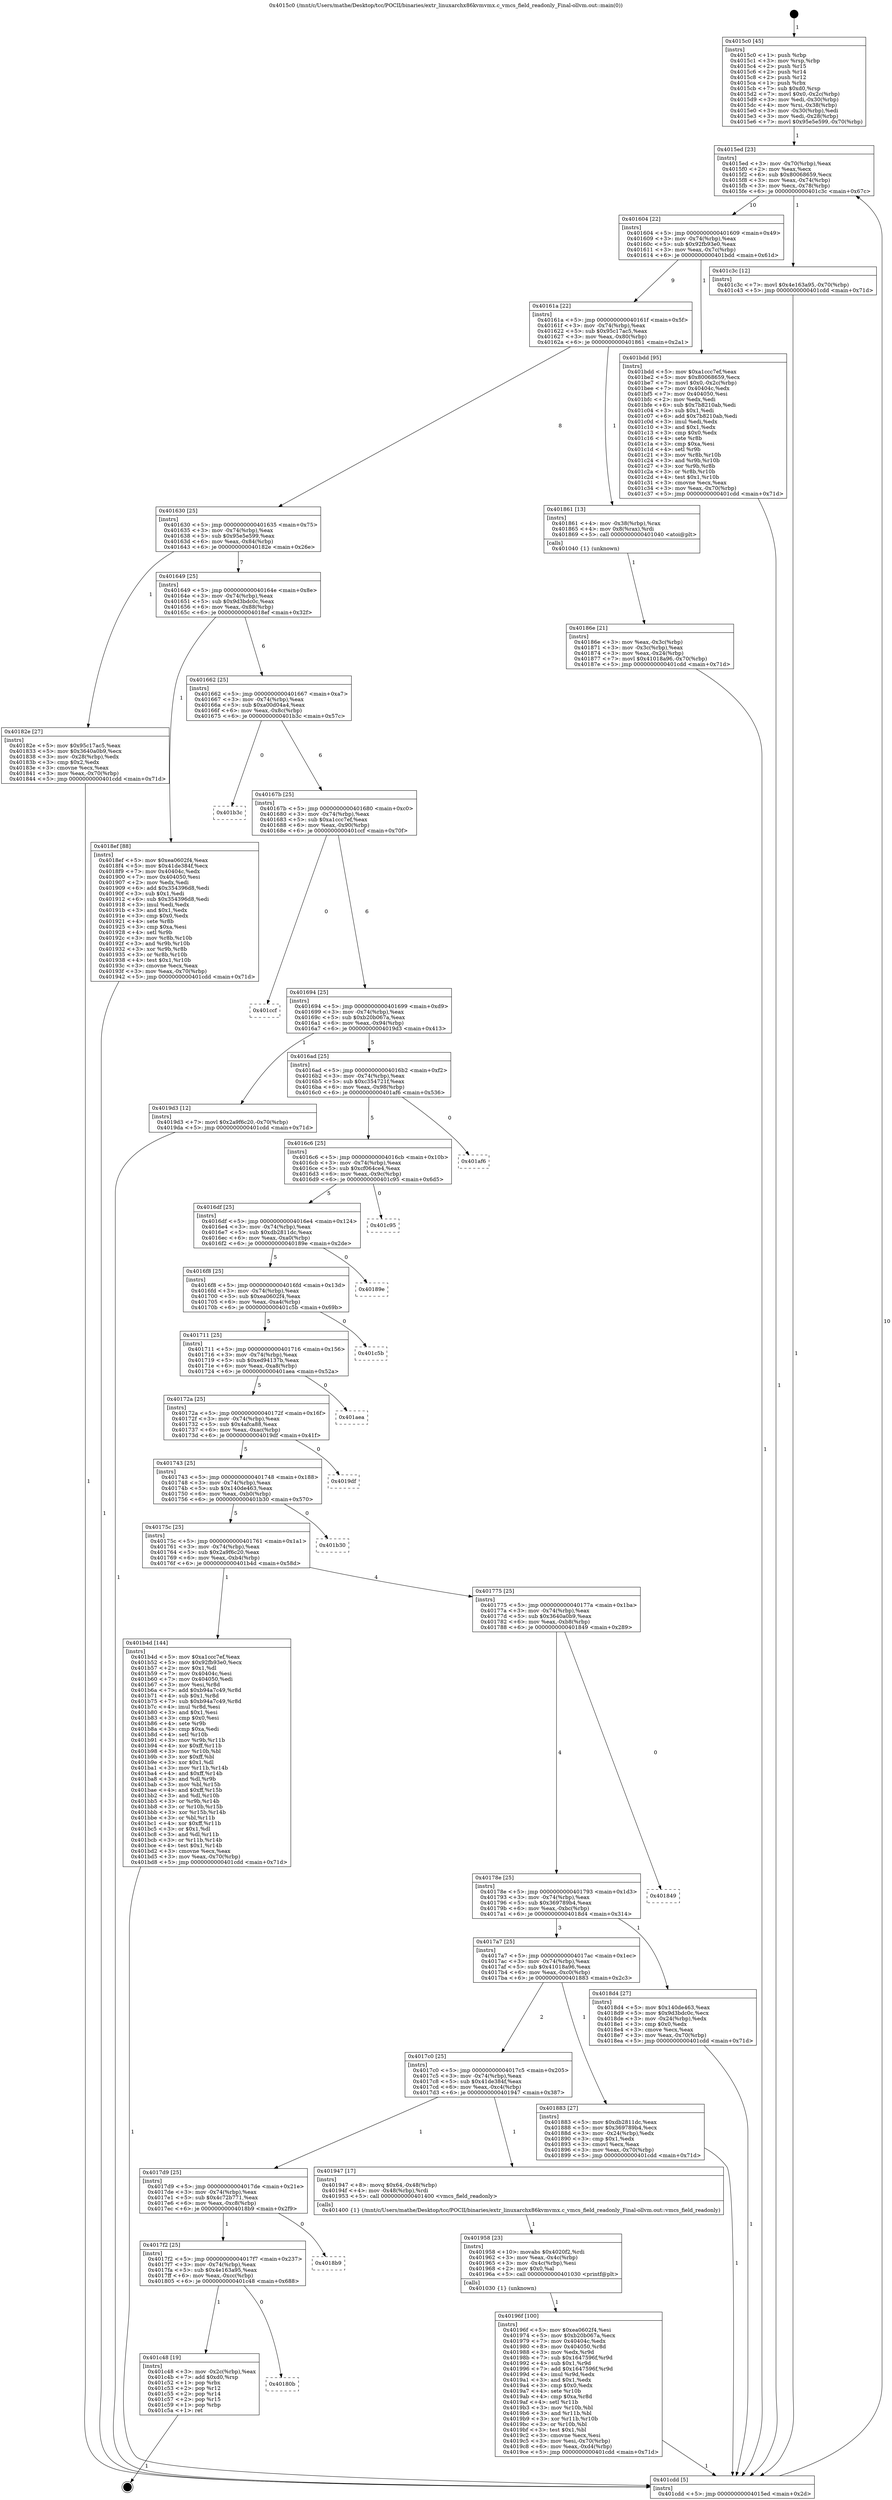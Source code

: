 digraph "0x4015c0" {
  label = "0x4015c0 (/mnt/c/Users/mathe/Desktop/tcc/POCII/binaries/extr_linuxarchx86kvmvmx.c_vmcs_field_readonly_Final-ollvm.out::main(0))"
  labelloc = "t"
  node[shape=record]

  Entry [label="",width=0.3,height=0.3,shape=circle,fillcolor=black,style=filled]
  "0x4015ed" [label="{
     0x4015ed [23]\l
     | [instrs]\l
     &nbsp;&nbsp;0x4015ed \<+3\>: mov -0x70(%rbp),%eax\l
     &nbsp;&nbsp;0x4015f0 \<+2\>: mov %eax,%ecx\l
     &nbsp;&nbsp;0x4015f2 \<+6\>: sub $0x80068659,%ecx\l
     &nbsp;&nbsp;0x4015f8 \<+3\>: mov %eax,-0x74(%rbp)\l
     &nbsp;&nbsp;0x4015fb \<+3\>: mov %ecx,-0x78(%rbp)\l
     &nbsp;&nbsp;0x4015fe \<+6\>: je 0000000000401c3c \<main+0x67c\>\l
  }"]
  "0x401c3c" [label="{
     0x401c3c [12]\l
     | [instrs]\l
     &nbsp;&nbsp;0x401c3c \<+7\>: movl $0x4e163a95,-0x70(%rbp)\l
     &nbsp;&nbsp;0x401c43 \<+5\>: jmp 0000000000401cdd \<main+0x71d\>\l
  }"]
  "0x401604" [label="{
     0x401604 [22]\l
     | [instrs]\l
     &nbsp;&nbsp;0x401604 \<+5\>: jmp 0000000000401609 \<main+0x49\>\l
     &nbsp;&nbsp;0x401609 \<+3\>: mov -0x74(%rbp),%eax\l
     &nbsp;&nbsp;0x40160c \<+5\>: sub $0x92fb93e0,%eax\l
     &nbsp;&nbsp;0x401611 \<+3\>: mov %eax,-0x7c(%rbp)\l
     &nbsp;&nbsp;0x401614 \<+6\>: je 0000000000401bdd \<main+0x61d\>\l
  }"]
  Exit [label="",width=0.3,height=0.3,shape=circle,fillcolor=black,style=filled,peripheries=2]
  "0x401bdd" [label="{
     0x401bdd [95]\l
     | [instrs]\l
     &nbsp;&nbsp;0x401bdd \<+5\>: mov $0xa1ccc7ef,%eax\l
     &nbsp;&nbsp;0x401be2 \<+5\>: mov $0x80068659,%ecx\l
     &nbsp;&nbsp;0x401be7 \<+7\>: movl $0x0,-0x2c(%rbp)\l
     &nbsp;&nbsp;0x401bee \<+7\>: mov 0x40404c,%edx\l
     &nbsp;&nbsp;0x401bf5 \<+7\>: mov 0x404050,%esi\l
     &nbsp;&nbsp;0x401bfc \<+2\>: mov %edx,%edi\l
     &nbsp;&nbsp;0x401bfe \<+6\>: sub $0x7b8210ab,%edi\l
     &nbsp;&nbsp;0x401c04 \<+3\>: sub $0x1,%edi\l
     &nbsp;&nbsp;0x401c07 \<+6\>: add $0x7b8210ab,%edi\l
     &nbsp;&nbsp;0x401c0d \<+3\>: imul %edi,%edx\l
     &nbsp;&nbsp;0x401c10 \<+3\>: and $0x1,%edx\l
     &nbsp;&nbsp;0x401c13 \<+3\>: cmp $0x0,%edx\l
     &nbsp;&nbsp;0x401c16 \<+4\>: sete %r8b\l
     &nbsp;&nbsp;0x401c1a \<+3\>: cmp $0xa,%esi\l
     &nbsp;&nbsp;0x401c1d \<+4\>: setl %r9b\l
     &nbsp;&nbsp;0x401c21 \<+3\>: mov %r8b,%r10b\l
     &nbsp;&nbsp;0x401c24 \<+3\>: and %r9b,%r10b\l
     &nbsp;&nbsp;0x401c27 \<+3\>: xor %r9b,%r8b\l
     &nbsp;&nbsp;0x401c2a \<+3\>: or %r8b,%r10b\l
     &nbsp;&nbsp;0x401c2d \<+4\>: test $0x1,%r10b\l
     &nbsp;&nbsp;0x401c31 \<+3\>: cmovne %ecx,%eax\l
     &nbsp;&nbsp;0x401c34 \<+3\>: mov %eax,-0x70(%rbp)\l
     &nbsp;&nbsp;0x401c37 \<+5\>: jmp 0000000000401cdd \<main+0x71d\>\l
  }"]
  "0x40161a" [label="{
     0x40161a [22]\l
     | [instrs]\l
     &nbsp;&nbsp;0x40161a \<+5\>: jmp 000000000040161f \<main+0x5f\>\l
     &nbsp;&nbsp;0x40161f \<+3\>: mov -0x74(%rbp),%eax\l
     &nbsp;&nbsp;0x401622 \<+5\>: sub $0x95c17ac5,%eax\l
     &nbsp;&nbsp;0x401627 \<+3\>: mov %eax,-0x80(%rbp)\l
     &nbsp;&nbsp;0x40162a \<+6\>: je 0000000000401861 \<main+0x2a1\>\l
  }"]
  "0x40180b" [label="{
     0x40180b\l
  }", style=dashed]
  "0x401861" [label="{
     0x401861 [13]\l
     | [instrs]\l
     &nbsp;&nbsp;0x401861 \<+4\>: mov -0x38(%rbp),%rax\l
     &nbsp;&nbsp;0x401865 \<+4\>: mov 0x8(%rax),%rdi\l
     &nbsp;&nbsp;0x401869 \<+5\>: call 0000000000401040 \<atoi@plt\>\l
     | [calls]\l
     &nbsp;&nbsp;0x401040 \{1\} (unknown)\l
  }"]
  "0x401630" [label="{
     0x401630 [25]\l
     | [instrs]\l
     &nbsp;&nbsp;0x401630 \<+5\>: jmp 0000000000401635 \<main+0x75\>\l
     &nbsp;&nbsp;0x401635 \<+3\>: mov -0x74(%rbp),%eax\l
     &nbsp;&nbsp;0x401638 \<+5\>: sub $0x95e5e599,%eax\l
     &nbsp;&nbsp;0x40163d \<+6\>: mov %eax,-0x84(%rbp)\l
     &nbsp;&nbsp;0x401643 \<+6\>: je 000000000040182e \<main+0x26e\>\l
  }"]
  "0x401c48" [label="{
     0x401c48 [19]\l
     | [instrs]\l
     &nbsp;&nbsp;0x401c48 \<+3\>: mov -0x2c(%rbp),%eax\l
     &nbsp;&nbsp;0x401c4b \<+7\>: add $0xd0,%rsp\l
     &nbsp;&nbsp;0x401c52 \<+1\>: pop %rbx\l
     &nbsp;&nbsp;0x401c53 \<+2\>: pop %r12\l
     &nbsp;&nbsp;0x401c55 \<+2\>: pop %r14\l
     &nbsp;&nbsp;0x401c57 \<+2\>: pop %r15\l
     &nbsp;&nbsp;0x401c59 \<+1\>: pop %rbp\l
     &nbsp;&nbsp;0x401c5a \<+1\>: ret\l
  }"]
  "0x40182e" [label="{
     0x40182e [27]\l
     | [instrs]\l
     &nbsp;&nbsp;0x40182e \<+5\>: mov $0x95c17ac5,%eax\l
     &nbsp;&nbsp;0x401833 \<+5\>: mov $0x3640a0b9,%ecx\l
     &nbsp;&nbsp;0x401838 \<+3\>: mov -0x28(%rbp),%edx\l
     &nbsp;&nbsp;0x40183b \<+3\>: cmp $0x2,%edx\l
     &nbsp;&nbsp;0x40183e \<+3\>: cmovne %ecx,%eax\l
     &nbsp;&nbsp;0x401841 \<+3\>: mov %eax,-0x70(%rbp)\l
     &nbsp;&nbsp;0x401844 \<+5\>: jmp 0000000000401cdd \<main+0x71d\>\l
  }"]
  "0x401649" [label="{
     0x401649 [25]\l
     | [instrs]\l
     &nbsp;&nbsp;0x401649 \<+5\>: jmp 000000000040164e \<main+0x8e\>\l
     &nbsp;&nbsp;0x40164e \<+3\>: mov -0x74(%rbp),%eax\l
     &nbsp;&nbsp;0x401651 \<+5\>: sub $0x9d3bdc0c,%eax\l
     &nbsp;&nbsp;0x401656 \<+6\>: mov %eax,-0x88(%rbp)\l
     &nbsp;&nbsp;0x40165c \<+6\>: je 00000000004018ef \<main+0x32f\>\l
  }"]
  "0x401cdd" [label="{
     0x401cdd [5]\l
     | [instrs]\l
     &nbsp;&nbsp;0x401cdd \<+5\>: jmp 00000000004015ed \<main+0x2d\>\l
  }"]
  "0x4015c0" [label="{
     0x4015c0 [45]\l
     | [instrs]\l
     &nbsp;&nbsp;0x4015c0 \<+1\>: push %rbp\l
     &nbsp;&nbsp;0x4015c1 \<+3\>: mov %rsp,%rbp\l
     &nbsp;&nbsp;0x4015c4 \<+2\>: push %r15\l
     &nbsp;&nbsp;0x4015c6 \<+2\>: push %r14\l
     &nbsp;&nbsp;0x4015c8 \<+2\>: push %r12\l
     &nbsp;&nbsp;0x4015ca \<+1\>: push %rbx\l
     &nbsp;&nbsp;0x4015cb \<+7\>: sub $0xd0,%rsp\l
     &nbsp;&nbsp;0x4015d2 \<+7\>: movl $0x0,-0x2c(%rbp)\l
     &nbsp;&nbsp;0x4015d9 \<+3\>: mov %edi,-0x30(%rbp)\l
     &nbsp;&nbsp;0x4015dc \<+4\>: mov %rsi,-0x38(%rbp)\l
     &nbsp;&nbsp;0x4015e0 \<+3\>: mov -0x30(%rbp),%edi\l
     &nbsp;&nbsp;0x4015e3 \<+3\>: mov %edi,-0x28(%rbp)\l
     &nbsp;&nbsp;0x4015e6 \<+7\>: movl $0x95e5e599,-0x70(%rbp)\l
  }"]
  "0x40186e" [label="{
     0x40186e [21]\l
     | [instrs]\l
     &nbsp;&nbsp;0x40186e \<+3\>: mov %eax,-0x3c(%rbp)\l
     &nbsp;&nbsp;0x401871 \<+3\>: mov -0x3c(%rbp),%eax\l
     &nbsp;&nbsp;0x401874 \<+3\>: mov %eax,-0x24(%rbp)\l
     &nbsp;&nbsp;0x401877 \<+7\>: movl $0x41018a96,-0x70(%rbp)\l
     &nbsp;&nbsp;0x40187e \<+5\>: jmp 0000000000401cdd \<main+0x71d\>\l
  }"]
  "0x4017f2" [label="{
     0x4017f2 [25]\l
     | [instrs]\l
     &nbsp;&nbsp;0x4017f2 \<+5\>: jmp 00000000004017f7 \<main+0x237\>\l
     &nbsp;&nbsp;0x4017f7 \<+3\>: mov -0x74(%rbp),%eax\l
     &nbsp;&nbsp;0x4017fa \<+5\>: sub $0x4e163a95,%eax\l
     &nbsp;&nbsp;0x4017ff \<+6\>: mov %eax,-0xcc(%rbp)\l
     &nbsp;&nbsp;0x401805 \<+6\>: je 0000000000401c48 \<main+0x688\>\l
  }"]
  "0x4018ef" [label="{
     0x4018ef [88]\l
     | [instrs]\l
     &nbsp;&nbsp;0x4018ef \<+5\>: mov $0xea0602f4,%eax\l
     &nbsp;&nbsp;0x4018f4 \<+5\>: mov $0x41de384f,%ecx\l
     &nbsp;&nbsp;0x4018f9 \<+7\>: mov 0x40404c,%edx\l
     &nbsp;&nbsp;0x401900 \<+7\>: mov 0x404050,%esi\l
     &nbsp;&nbsp;0x401907 \<+2\>: mov %edx,%edi\l
     &nbsp;&nbsp;0x401909 \<+6\>: add $0x354396d8,%edi\l
     &nbsp;&nbsp;0x40190f \<+3\>: sub $0x1,%edi\l
     &nbsp;&nbsp;0x401912 \<+6\>: sub $0x354396d8,%edi\l
     &nbsp;&nbsp;0x401918 \<+3\>: imul %edi,%edx\l
     &nbsp;&nbsp;0x40191b \<+3\>: and $0x1,%edx\l
     &nbsp;&nbsp;0x40191e \<+3\>: cmp $0x0,%edx\l
     &nbsp;&nbsp;0x401921 \<+4\>: sete %r8b\l
     &nbsp;&nbsp;0x401925 \<+3\>: cmp $0xa,%esi\l
     &nbsp;&nbsp;0x401928 \<+4\>: setl %r9b\l
     &nbsp;&nbsp;0x40192c \<+3\>: mov %r8b,%r10b\l
     &nbsp;&nbsp;0x40192f \<+3\>: and %r9b,%r10b\l
     &nbsp;&nbsp;0x401932 \<+3\>: xor %r9b,%r8b\l
     &nbsp;&nbsp;0x401935 \<+3\>: or %r8b,%r10b\l
     &nbsp;&nbsp;0x401938 \<+4\>: test $0x1,%r10b\l
     &nbsp;&nbsp;0x40193c \<+3\>: cmovne %ecx,%eax\l
     &nbsp;&nbsp;0x40193f \<+3\>: mov %eax,-0x70(%rbp)\l
     &nbsp;&nbsp;0x401942 \<+5\>: jmp 0000000000401cdd \<main+0x71d\>\l
  }"]
  "0x401662" [label="{
     0x401662 [25]\l
     | [instrs]\l
     &nbsp;&nbsp;0x401662 \<+5\>: jmp 0000000000401667 \<main+0xa7\>\l
     &nbsp;&nbsp;0x401667 \<+3\>: mov -0x74(%rbp),%eax\l
     &nbsp;&nbsp;0x40166a \<+5\>: sub $0xa00d04a4,%eax\l
     &nbsp;&nbsp;0x40166f \<+6\>: mov %eax,-0x8c(%rbp)\l
     &nbsp;&nbsp;0x401675 \<+6\>: je 0000000000401b3c \<main+0x57c\>\l
  }"]
  "0x4018b9" [label="{
     0x4018b9\l
  }", style=dashed]
  "0x401b3c" [label="{
     0x401b3c\l
  }", style=dashed]
  "0x40167b" [label="{
     0x40167b [25]\l
     | [instrs]\l
     &nbsp;&nbsp;0x40167b \<+5\>: jmp 0000000000401680 \<main+0xc0\>\l
     &nbsp;&nbsp;0x401680 \<+3\>: mov -0x74(%rbp),%eax\l
     &nbsp;&nbsp;0x401683 \<+5\>: sub $0xa1ccc7ef,%eax\l
     &nbsp;&nbsp;0x401688 \<+6\>: mov %eax,-0x90(%rbp)\l
     &nbsp;&nbsp;0x40168e \<+6\>: je 0000000000401ccf \<main+0x70f\>\l
  }"]
  "0x40196f" [label="{
     0x40196f [100]\l
     | [instrs]\l
     &nbsp;&nbsp;0x40196f \<+5\>: mov $0xea0602f4,%esi\l
     &nbsp;&nbsp;0x401974 \<+5\>: mov $0xb20b067a,%ecx\l
     &nbsp;&nbsp;0x401979 \<+7\>: mov 0x40404c,%edx\l
     &nbsp;&nbsp;0x401980 \<+8\>: mov 0x404050,%r8d\l
     &nbsp;&nbsp;0x401988 \<+3\>: mov %edx,%r9d\l
     &nbsp;&nbsp;0x40198b \<+7\>: sub $0x1647596f,%r9d\l
     &nbsp;&nbsp;0x401992 \<+4\>: sub $0x1,%r9d\l
     &nbsp;&nbsp;0x401996 \<+7\>: add $0x1647596f,%r9d\l
     &nbsp;&nbsp;0x40199d \<+4\>: imul %r9d,%edx\l
     &nbsp;&nbsp;0x4019a1 \<+3\>: and $0x1,%edx\l
     &nbsp;&nbsp;0x4019a4 \<+3\>: cmp $0x0,%edx\l
     &nbsp;&nbsp;0x4019a7 \<+4\>: sete %r10b\l
     &nbsp;&nbsp;0x4019ab \<+4\>: cmp $0xa,%r8d\l
     &nbsp;&nbsp;0x4019af \<+4\>: setl %r11b\l
     &nbsp;&nbsp;0x4019b3 \<+3\>: mov %r10b,%bl\l
     &nbsp;&nbsp;0x4019b6 \<+3\>: and %r11b,%bl\l
     &nbsp;&nbsp;0x4019b9 \<+3\>: xor %r11b,%r10b\l
     &nbsp;&nbsp;0x4019bc \<+3\>: or %r10b,%bl\l
     &nbsp;&nbsp;0x4019bf \<+3\>: test $0x1,%bl\l
     &nbsp;&nbsp;0x4019c2 \<+3\>: cmovne %ecx,%esi\l
     &nbsp;&nbsp;0x4019c5 \<+3\>: mov %esi,-0x70(%rbp)\l
     &nbsp;&nbsp;0x4019c8 \<+6\>: mov %eax,-0xd4(%rbp)\l
     &nbsp;&nbsp;0x4019ce \<+5\>: jmp 0000000000401cdd \<main+0x71d\>\l
  }"]
  "0x401ccf" [label="{
     0x401ccf\l
  }", style=dashed]
  "0x401694" [label="{
     0x401694 [25]\l
     | [instrs]\l
     &nbsp;&nbsp;0x401694 \<+5\>: jmp 0000000000401699 \<main+0xd9\>\l
     &nbsp;&nbsp;0x401699 \<+3\>: mov -0x74(%rbp),%eax\l
     &nbsp;&nbsp;0x40169c \<+5\>: sub $0xb20b067a,%eax\l
     &nbsp;&nbsp;0x4016a1 \<+6\>: mov %eax,-0x94(%rbp)\l
     &nbsp;&nbsp;0x4016a7 \<+6\>: je 00000000004019d3 \<main+0x413\>\l
  }"]
  "0x401958" [label="{
     0x401958 [23]\l
     | [instrs]\l
     &nbsp;&nbsp;0x401958 \<+10\>: movabs $0x4020f2,%rdi\l
     &nbsp;&nbsp;0x401962 \<+3\>: mov %eax,-0x4c(%rbp)\l
     &nbsp;&nbsp;0x401965 \<+3\>: mov -0x4c(%rbp),%esi\l
     &nbsp;&nbsp;0x401968 \<+2\>: mov $0x0,%al\l
     &nbsp;&nbsp;0x40196a \<+5\>: call 0000000000401030 \<printf@plt\>\l
     | [calls]\l
     &nbsp;&nbsp;0x401030 \{1\} (unknown)\l
  }"]
  "0x4019d3" [label="{
     0x4019d3 [12]\l
     | [instrs]\l
     &nbsp;&nbsp;0x4019d3 \<+7\>: movl $0x2a9f6c20,-0x70(%rbp)\l
     &nbsp;&nbsp;0x4019da \<+5\>: jmp 0000000000401cdd \<main+0x71d\>\l
  }"]
  "0x4016ad" [label="{
     0x4016ad [25]\l
     | [instrs]\l
     &nbsp;&nbsp;0x4016ad \<+5\>: jmp 00000000004016b2 \<main+0xf2\>\l
     &nbsp;&nbsp;0x4016b2 \<+3\>: mov -0x74(%rbp),%eax\l
     &nbsp;&nbsp;0x4016b5 \<+5\>: sub $0xc354721f,%eax\l
     &nbsp;&nbsp;0x4016ba \<+6\>: mov %eax,-0x98(%rbp)\l
     &nbsp;&nbsp;0x4016c0 \<+6\>: je 0000000000401af6 \<main+0x536\>\l
  }"]
  "0x4017d9" [label="{
     0x4017d9 [25]\l
     | [instrs]\l
     &nbsp;&nbsp;0x4017d9 \<+5\>: jmp 00000000004017de \<main+0x21e\>\l
     &nbsp;&nbsp;0x4017de \<+3\>: mov -0x74(%rbp),%eax\l
     &nbsp;&nbsp;0x4017e1 \<+5\>: sub $0x4c72b771,%eax\l
     &nbsp;&nbsp;0x4017e6 \<+6\>: mov %eax,-0xc8(%rbp)\l
     &nbsp;&nbsp;0x4017ec \<+6\>: je 00000000004018b9 \<main+0x2f9\>\l
  }"]
  "0x401af6" [label="{
     0x401af6\l
  }", style=dashed]
  "0x4016c6" [label="{
     0x4016c6 [25]\l
     | [instrs]\l
     &nbsp;&nbsp;0x4016c6 \<+5\>: jmp 00000000004016cb \<main+0x10b\>\l
     &nbsp;&nbsp;0x4016cb \<+3\>: mov -0x74(%rbp),%eax\l
     &nbsp;&nbsp;0x4016ce \<+5\>: sub $0xcf064ce4,%eax\l
     &nbsp;&nbsp;0x4016d3 \<+6\>: mov %eax,-0x9c(%rbp)\l
     &nbsp;&nbsp;0x4016d9 \<+6\>: je 0000000000401c95 \<main+0x6d5\>\l
  }"]
  "0x401947" [label="{
     0x401947 [17]\l
     | [instrs]\l
     &nbsp;&nbsp;0x401947 \<+8\>: movq $0x64,-0x48(%rbp)\l
     &nbsp;&nbsp;0x40194f \<+4\>: mov -0x48(%rbp),%rdi\l
     &nbsp;&nbsp;0x401953 \<+5\>: call 0000000000401400 \<vmcs_field_readonly\>\l
     | [calls]\l
     &nbsp;&nbsp;0x401400 \{1\} (/mnt/c/Users/mathe/Desktop/tcc/POCII/binaries/extr_linuxarchx86kvmvmx.c_vmcs_field_readonly_Final-ollvm.out::vmcs_field_readonly)\l
  }"]
  "0x401c95" [label="{
     0x401c95\l
  }", style=dashed]
  "0x4016df" [label="{
     0x4016df [25]\l
     | [instrs]\l
     &nbsp;&nbsp;0x4016df \<+5\>: jmp 00000000004016e4 \<main+0x124\>\l
     &nbsp;&nbsp;0x4016e4 \<+3\>: mov -0x74(%rbp),%eax\l
     &nbsp;&nbsp;0x4016e7 \<+5\>: sub $0xdb2811dc,%eax\l
     &nbsp;&nbsp;0x4016ec \<+6\>: mov %eax,-0xa0(%rbp)\l
     &nbsp;&nbsp;0x4016f2 \<+6\>: je 000000000040189e \<main+0x2de\>\l
  }"]
  "0x4017c0" [label="{
     0x4017c0 [25]\l
     | [instrs]\l
     &nbsp;&nbsp;0x4017c0 \<+5\>: jmp 00000000004017c5 \<main+0x205\>\l
     &nbsp;&nbsp;0x4017c5 \<+3\>: mov -0x74(%rbp),%eax\l
     &nbsp;&nbsp;0x4017c8 \<+5\>: sub $0x41de384f,%eax\l
     &nbsp;&nbsp;0x4017cd \<+6\>: mov %eax,-0xc4(%rbp)\l
     &nbsp;&nbsp;0x4017d3 \<+6\>: je 0000000000401947 \<main+0x387\>\l
  }"]
  "0x40189e" [label="{
     0x40189e\l
  }", style=dashed]
  "0x4016f8" [label="{
     0x4016f8 [25]\l
     | [instrs]\l
     &nbsp;&nbsp;0x4016f8 \<+5\>: jmp 00000000004016fd \<main+0x13d\>\l
     &nbsp;&nbsp;0x4016fd \<+3\>: mov -0x74(%rbp),%eax\l
     &nbsp;&nbsp;0x401700 \<+5\>: sub $0xea0602f4,%eax\l
     &nbsp;&nbsp;0x401705 \<+6\>: mov %eax,-0xa4(%rbp)\l
     &nbsp;&nbsp;0x40170b \<+6\>: je 0000000000401c5b \<main+0x69b\>\l
  }"]
  "0x401883" [label="{
     0x401883 [27]\l
     | [instrs]\l
     &nbsp;&nbsp;0x401883 \<+5\>: mov $0xdb2811dc,%eax\l
     &nbsp;&nbsp;0x401888 \<+5\>: mov $0x369789b4,%ecx\l
     &nbsp;&nbsp;0x40188d \<+3\>: mov -0x24(%rbp),%edx\l
     &nbsp;&nbsp;0x401890 \<+3\>: cmp $0x1,%edx\l
     &nbsp;&nbsp;0x401893 \<+3\>: cmovl %ecx,%eax\l
     &nbsp;&nbsp;0x401896 \<+3\>: mov %eax,-0x70(%rbp)\l
     &nbsp;&nbsp;0x401899 \<+5\>: jmp 0000000000401cdd \<main+0x71d\>\l
  }"]
  "0x401c5b" [label="{
     0x401c5b\l
  }", style=dashed]
  "0x401711" [label="{
     0x401711 [25]\l
     | [instrs]\l
     &nbsp;&nbsp;0x401711 \<+5\>: jmp 0000000000401716 \<main+0x156\>\l
     &nbsp;&nbsp;0x401716 \<+3\>: mov -0x74(%rbp),%eax\l
     &nbsp;&nbsp;0x401719 \<+5\>: sub $0xed94137b,%eax\l
     &nbsp;&nbsp;0x40171e \<+6\>: mov %eax,-0xa8(%rbp)\l
     &nbsp;&nbsp;0x401724 \<+6\>: je 0000000000401aea \<main+0x52a\>\l
  }"]
  "0x4017a7" [label="{
     0x4017a7 [25]\l
     | [instrs]\l
     &nbsp;&nbsp;0x4017a7 \<+5\>: jmp 00000000004017ac \<main+0x1ec\>\l
     &nbsp;&nbsp;0x4017ac \<+3\>: mov -0x74(%rbp),%eax\l
     &nbsp;&nbsp;0x4017af \<+5\>: sub $0x41018a96,%eax\l
     &nbsp;&nbsp;0x4017b4 \<+6\>: mov %eax,-0xc0(%rbp)\l
     &nbsp;&nbsp;0x4017ba \<+6\>: je 0000000000401883 \<main+0x2c3\>\l
  }"]
  "0x401aea" [label="{
     0x401aea\l
  }", style=dashed]
  "0x40172a" [label="{
     0x40172a [25]\l
     | [instrs]\l
     &nbsp;&nbsp;0x40172a \<+5\>: jmp 000000000040172f \<main+0x16f\>\l
     &nbsp;&nbsp;0x40172f \<+3\>: mov -0x74(%rbp),%eax\l
     &nbsp;&nbsp;0x401732 \<+5\>: sub $0x4afca88,%eax\l
     &nbsp;&nbsp;0x401737 \<+6\>: mov %eax,-0xac(%rbp)\l
     &nbsp;&nbsp;0x40173d \<+6\>: je 00000000004019df \<main+0x41f\>\l
  }"]
  "0x4018d4" [label="{
     0x4018d4 [27]\l
     | [instrs]\l
     &nbsp;&nbsp;0x4018d4 \<+5\>: mov $0x140de463,%eax\l
     &nbsp;&nbsp;0x4018d9 \<+5\>: mov $0x9d3bdc0c,%ecx\l
     &nbsp;&nbsp;0x4018de \<+3\>: mov -0x24(%rbp),%edx\l
     &nbsp;&nbsp;0x4018e1 \<+3\>: cmp $0x0,%edx\l
     &nbsp;&nbsp;0x4018e4 \<+3\>: cmove %ecx,%eax\l
     &nbsp;&nbsp;0x4018e7 \<+3\>: mov %eax,-0x70(%rbp)\l
     &nbsp;&nbsp;0x4018ea \<+5\>: jmp 0000000000401cdd \<main+0x71d\>\l
  }"]
  "0x4019df" [label="{
     0x4019df\l
  }", style=dashed]
  "0x401743" [label="{
     0x401743 [25]\l
     | [instrs]\l
     &nbsp;&nbsp;0x401743 \<+5\>: jmp 0000000000401748 \<main+0x188\>\l
     &nbsp;&nbsp;0x401748 \<+3\>: mov -0x74(%rbp),%eax\l
     &nbsp;&nbsp;0x40174b \<+5\>: sub $0x140de463,%eax\l
     &nbsp;&nbsp;0x401750 \<+6\>: mov %eax,-0xb0(%rbp)\l
     &nbsp;&nbsp;0x401756 \<+6\>: je 0000000000401b30 \<main+0x570\>\l
  }"]
  "0x40178e" [label="{
     0x40178e [25]\l
     | [instrs]\l
     &nbsp;&nbsp;0x40178e \<+5\>: jmp 0000000000401793 \<main+0x1d3\>\l
     &nbsp;&nbsp;0x401793 \<+3\>: mov -0x74(%rbp),%eax\l
     &nbsp;&nbsp;0x401796 \<+5\>: sub $0x369789b4,%eax\l
     &nbsp;&nbsp;0x40179b \<+6\>: mov %eax,-0xbc(%rbp)\l
     &nbsp;&nbsp;0x4017a1 \<+6\>: je 00000000004018d4 \<main+0x314\>\l
  }"]
  "0x401b30" [label="{
     0x401b30\l
  }", style=dashed]
  "0x40175c" [label="{
     0x40175c [25]\l
     | [instrs]\l
     &nbsp;&nbsp;0x40175c \<+5\>: jmp 0000000000401761 \<main+0x1a1\>\l
     &nbsp;&nbsp;0x401761 \<+3\>: mov -0x74(%rbp),%eax\l
     &nbsp;&nbsp;0x401764 \<+5\>: sub $0x2a9f6c20,%eax\l
     &nbsp;&nbsp;0x401769 \<+6\>: mov %eax,-0xb4(%rbp)\l
     &nbsp;&nbsp;0x40176f \<+6\>: je 0000000000401b4d \<main+0x58d\>\l
  }"]
  "0x401849" [label="{
     0x401849\l
  }", style=dashed]
  "0x401b4d" [label="{
     0x401b4d [144]\l
     | [instrs]\l
     &nbsp;&nbsp;0x401b4d \<+5\>: mov $0xa1ccc7ef,%eax\l
     &nbsp;&nbsp;0x401b52 \<+5\>: mov $0x92fb93e0,%ecx\l
     &nbsp;&nbsp;0x401b57 \<+2\>: mov $0x1,%dl\l
     &nbsp;&nbsp;0x401b59 \<+7\>: mov 0x40404c,%esi\l
     &nbsp;&nbsp;0x401b60 \<+7\>: mov 0x404050,%edi\l
     &nbsp;&nbsp;0x401b67 \<+3\>: mov %esi,%r8d\l
     &nbsp;&nbsp;0x401b6a \<+7\>: add $0xb94a7c49,%r8d\l
     &nbsp;&nbsp;0x401b71 \<+4\>: sub $0x1,%r8d\l
     &nbsp;&nbsp;0x401b75 \<+7\>: sub $0xb94a7c49,%r8d\l
     &nbsp;&nbsp;0x401b7c \<+4\>: imul %r8d,%esi\l
     &nbsp;&nbsp;0x401b80 \<+3\>: and $0x1,%esi\l
     &nbsp;&nbsp;0x401b83 \<+3\>: cmp $0x0,%esi\l
     &nbsp;&nbsp;0x401b86 \<+4\>: sete %r9b\l
     &nbsp;&nbsp;0x401b8a \<+3\>: cmp $0xa,%edi\l
     &nbsp;&nbsp;0x401b8d \<+4\>: setl %r10b\l
     &nbsp;&nbsp;0x401b91 \<+3\>: mov %r9b,%r11b\l
     &nbsp;&nbsp;0x401b94 \<+4\>: xor $0xff,%r11b\l
     &nbsp;&nbsp;0x401b98 \<+3\>: mov %r10b,%bl\l
     &nbsp;&nbsp;0x401b9b \<+3\>: xor $0xff,%bl\l
     &nbsp;&nbsp;0x401b9e \<+3\>: xor $0x1,%dl\l
     &nbsp;&nbsp;0x401ba1 \<+3\>: mov %r11b,%r14b\l
     &nbsp;&nbsp;0x401ba4 \<+4\>: and $0xff,%r14b\l
     &nbsp;&nbsp;0x401ba8 \<+3\>: and %dl,%r9b\l
     &nbsp;&nbsp;0x401bab \<+3\>: mov %bl,%r15b\l
     &nbsp;&nbsp;0x401bae \<+4\>: and $0xff,%r15b\l
     &nbsp;&nbsp;0x401bb2 \<+3\>: and %dl,%r10b\l
     &nbsp;&nbsp;0x401bb5 \<+3\>: or %r9b,%r14b\l
     &nbsp;&nbsp;0x401bb8 \<+3\>: or %r10b,%r15b\l
     &nbsp;&nbsp;0x401bbb \<+3\>: xor %r15b,%r14b\l
     &nbsp;&nbsp;0x401bbe \<+3\>: or %bl,%r11b\l
     &nbsp;&nbsp;0x401bc1 \<+4\>: xor $0xff,%r11b\l
     &nbsp;&nbsp;0x401bc5 \<+3\>: or $0x1,%dl\l
     &nbsp;&nbsp;0x401bc8 \<+3\>: and %dl,%r11b\l
     &nbsp;&nbsp;0x401bcb \<+3\>: or %r11b,%r14b\l
     &nbsp;&nbsp;0x401bce \<+4\>: test $0x1,%r14b\l
     &nbsp;&nbsp;0x401bd2 \<+3\>: cmovne %ecx,%eax\l
     &nbsp;&nbsp;0x401bd5 \<+3\>: mov %eax,-0x70(%rbp)\l
     &nbsp;&nbsp;0x401bd8 \<+5\>: jmp 0000000000401cdd \<main+0x71d\>\l
  }"]
  "0x401775" [label="{
     0x401775 [25]\l
     | [instrs]\l
     &nbsp;&nbsp;0x401775 \<+5\>: jmp 000000000040177a \<main+0x1ba\>\l
     &nbsp;&nbsp;0x40177a \<+3\>: mov -0x74(%rbp),%eax\l
     &nbsp;&nbsp;0x40177d \<+5\>: sub $0x3640a0b9,%eax\l
     &nbsp;&nbsp;0x401782 \<+6\>: mov %eax,-0xb8(%rbp)\l
     &nbsp;&nbsp;0x401788 \<+6\>: je 0000000000401849 \<main+0x289\>\l
  }"]
  Entry -> "0x4015c0" [label=" 1"]
  "0x4015ed" -> "0x401c3c" [label=" 1"]
  "0x4015ed" -> "0x401604" [label=" 10"]
  "0x401c48" -> Exit [label=" 1"]
  "0x401604" -> "0x401bdd" [label=" 1"]
  "0x401604" -> "0x40161a" [label=" 9"]
  "0x4017f2" -> "0x40180b" [label=" 0"]
  "0x40161a" -> "0x401861" [label=" 1"]
  "0x40161a" -> "0x401630" [label=" 8"]
  "0x4017f2" -> "0x401c48" [label=" 1"]
  "0x401630" -> "0x40182e" [label=" 1"]
  "0x401630" -> "0x401649" [label=" 7"]
  "0x40182e" -> "0x401cdd" [label=" 1"]
  "0x4015c0" -> "0x4015ed" [label=" 1"]
  "0x401cdd" -> "0x4015ed" [label=" 10"]
  "0x401861" -> "0x40186e" [label=" 1"]
  "0x40186e" -> "0x401cdd" [label=" 1"]
  "0x4017d9" -> "0x4017f2" [label=" 1"]
  "0x401649" -> "0x4018ef" [label=" 1"]
  "0x401649" -> "0x401662" [label=" 6"]
  "0x4017d9" -> "0x4018b9" [label=" 0"]
  "0x401662" -> "0x401b3c" [label=" 0"]
  "0x401662" -> "0x40167b" [label=" 6"]
  "0x401c3c" -> "0x401cdd" [label=" 1"]
  "0x40167b" -> "0x401ccf" [label=" 0"]
  "0x40167b" -> "0x401694" [label=" 6"]
  "0x401bdd" -> "0x401cdd" [label=" 1"]
  "0x401694" -> "0x4019d3" [label=" 1"]
  "0x401694" -> "0x4016ad" [label=" 5"]
  "0x401b4d" -> "0x401cdd" [label=" 1"]
  "0x4016ad" -> "0x401af6" [label=" 0"]
  "0x4016ad" -> "0x4016c6" [label=" 5"]
  "0x4019d3" -> "0x401cdd" [label=" 1"]
  "0x4016c6" -> "0x401c95" [label=" 0"]
  "0x4016c6" -> "0x4016df" [label=" 5"]
  "0x40196f" -> "0x401cdd" [label=" 1"]
  "0x4016df" -> "0x40189e" [label=" 0"]
  "0x4016df" -> "0x4016f8" [label=" 5"]
  "0x401947" -> "0x401958" [label=" 1"]
  "0x4016f8" -> "0x401c5b" [label=" 0"]
  "0x4016f8" -> "0x401711" [label=" 5"]
  "0x4017c0" -> "0x4017d9" [label=" 1"]
  "0x401711" -> "0x401aea" [label=" 0"]
  "0x401711" -> "0x40172a" [label=" 5"]
  "0x401958" -> "0x40196f" [label=" 1"]
  "0x40172a" -> "0x4019df" [label=" 0"]
  "0x40172a" -> "0x401743" [label=" 5"]
  "0x4018ef" -> "0x401cdd" [label=" 1"]
  "0x401743" -> "0x401b30" [label=" 0"]
  "0x401743" -> "0x40175c" [label=" 5"]
  "0x401883" -> "0x401cdd" [label=" 1"]
  "0x40175c" -> "0x401b4d" [label=" 1"]
  "0x40175c" -> "0x401775" [label=" 4"]
  "0x4017a7" -> "0x4017c0" [label=" 2"]
  "0x401775" -> "0x401849" [label=" 0"]
  "0x401775" -> "0x40178e" [label=" 4"]
  "0x4018d4" -> "0x401cdd" [label=" 1"]
  "0x40178e" -> "0x4018d4" [label=" 1"]
  "0x40178e" -> "0x4017a7" [label=" 3"]
  "0x4017c0" -> "0x401947" [label=" 1"]
  "0x4017a7" -> "0x401883" [label=" 1"]
}
